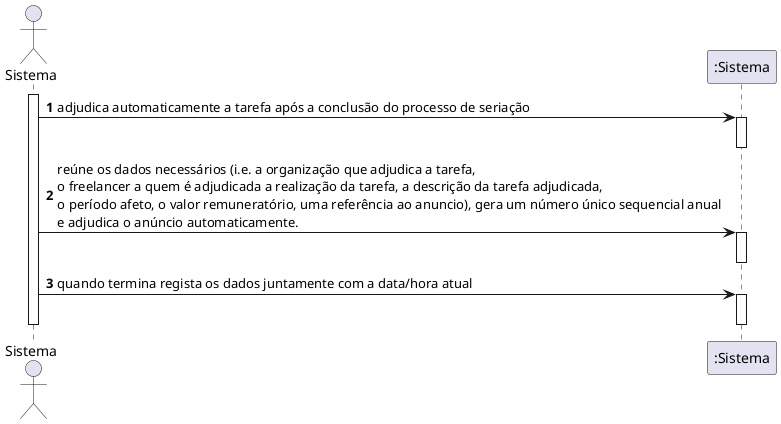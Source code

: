 @startuml
autonumber
actor "Sistema" as SISAC

participant ":Sistema" as SIST

activate SISAC

    SISAC -> SIST : adjudica automaticamente a tarefa após a conclusão do processo de seriação
    activate SIST
    deactivate SIST

    SISAC -> SIST : reúne os dados necessários (i.e. a organização que adjudica a tarefa, \no freelancer a quem é adjudicada a realização da tarefa, a descrição da tarefa adjudicada, \no período afeto, o valor remuneratório, uma referência ao anuncio), gera um número único sequencial anual \ne adjudica o anúncio automaticamente.
    activate SIST
    deactivate SIST

    SISAC -> SIST : quando termina regista os dados juntamente com a data/hora atual
    activate SIST
    deactivate SIST

deactivate SISAC

@enduml